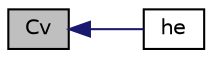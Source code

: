 digraph "Cv"
{
  bgcolor="transparent";
  edge [fontname="Helvetica",fontsize="10",labelfontname="Helvetica",labelfontsize="10"];
  node [fontname="Helvetica",fontsize="10",shape=record];
  rankdir="LR";
  Node1 [label="Cv",height=0.2,width=0.4,color="black", fillcolor="grey75", style="filled", fontcolor="black"];
  Node1 -> Node2 [dir="back",color="midnightblue",fontsize="10",style="solid",fontname="Helvetica"];
  Node2 [label="he",height=0.2,width=0.4,color="black",URL="$a01586.html#ab79fd223dde2e565f8c9a8e7bd39b52e",tooltip="Enthalpy/Internal energy [J/kg]. "];
}
